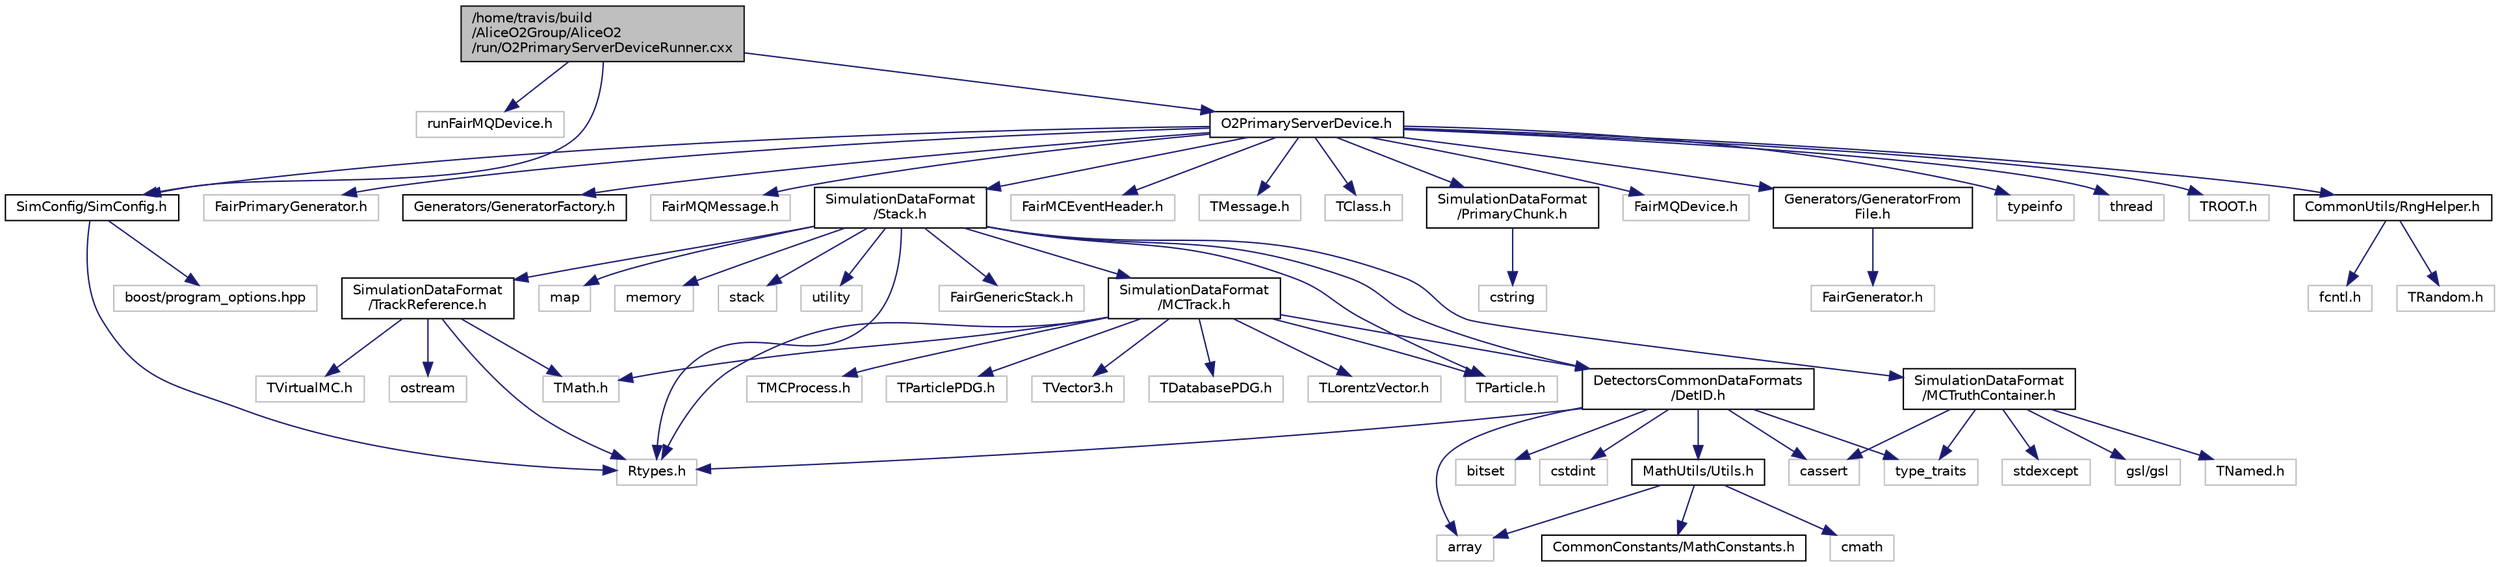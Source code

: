 digraph "/home/travis/build/AliceO2Group/AliceO2/run/O2PrimaryServerDeviceRunner.cxx"
{
 // INTERACTIVE_SVG=YES
  bgcolor="transparent";
  edge [fontname="Helvetica",fontsize="10",labelfontname="Helvetica",labelfontsize="10"];
  node [fontname="Helvetica",fontsize="10",shape=record];
  Node1 [label="/home/travis/build\l/AliceO2Group/AliceO2\l/run/O2PrimaryServerDeviceRunner.cxx",height=0.2,width=0.4,color="black", fillcolor="grey75", style="filled" fontcolor="black"];
  Node1 -> Node2 [color="midnightblue",fontsize="10",style="solid",fontname="Helvetica"];
  Node2 [label="runFairMQDevice.h",height=0.2,width=0.4,color="grey75"];
  Node1 -> Node3 [color="midnightblue",fontsize="10",style="solid",fontname="Helvetica"];
  Node3 [label="O2PrimaryServerDevice.h",height=0.2,width=0.4,color="black",URL="$dc/d50/O2PrimaryServerDevice_8h.html"];
  Node3 -> Node4 [color="midnightblue",fontsize="10",style="solid",fontname="Helvetica"];
  Node4 [label="FairMQDevice.h",height=0.2,width=0.4,color="grey75"];
  Node3 -> Node5 [color="midnightblue",fontsize="10",style="solid",fontname="Helvetica"];
  Node5 [label="FairPrimaryGenerator.h",height=0.2,width=0.4,color="grey75"];
  Node3 -> Node6 [color="midnightblue",fontsize="10",style="solid",fontname="Helvetica"];
  Node6 [label="Generators/GeneratorFactory.h",height=0.2,width=0.4,color="black",URL="$d4/d6f/GeneratorFactory_8h.html"];
  Node3 -> Node7 [color="midnightblue",fontsize="10",style="solid",fontname="Helvetica"];
  Node7 [label="FairMQMessage.h",height=0.2,width=0.4,color="grey75"];
  Node3 -> Node8 [color="midnightblue",fontsize="10",style="solid",fontname="Helvetica"];
  Node8 [label="SimulationDataFormat\l/Stack.h",height=0.2,width=0.4,color="black",URL="$d4/d03/simulation_2include_2SimulationDataFormat_2Stack_8h.html"];
  Node8 -> Node9 [color="midnightblue",fontsize="10",style="solid",fontname="Helvetica"];
  Node9 [label="DetectorsCommonDataFormats\l/DetID.h",height=0.2,width=0.4,color="black",URL="$d6/d31/DetID_8h.html"];
  Node9 -> Node10 [color="midnightblue",fontsize="10",style="solid",fontname="Helvetica"];
  Node10 [label="Rtypes.h",height=0.2,width=0.4,color="grey75"];
  Node9 -> Node11 [color="midnightblue",fontsize="10",style="solid",fontname="Helvetica"];
  Node11 [label="array",height=0.2,width=0.4,color="grey75"];
  Node9 -> Node12 [color="midnightblue",fontsize="10",style="solid",fontname="Helvetica"];
  Node12 [label="bitset",height=0.2,width=0.4,color="grey75"];
  Node9 -> Node13 [color="midnightblue",fontsize="10",style="solid",fontname="Helvetica"];
  Node13 [label="cassert",height=0.2,width=0.4,color="grey75"];
  Node9 -> Node14 [color="midnightblue",fontsize="10",style="solid",fontname="Helvetica"];
  Node14 [label="cstdint",height=0.2,width=0.4,color="grey75"];
  Node9 -> Node15 [color="midnightblue",fontsize="10",style="solid",fontname="Helvetica"];
  Node15 [label="type_traits",height=0.2,width=0.4,color="grey75"];
  Node9 -> Node16 [color="midnightblue",fontsize="10",style="solid",fontname="Helvetica"];
  Node16 [label="MathUtils/Utils.h",height=0.2,width=0.4,color="black",URL="$d9/d52/Common_2MathUtils_2include_2MathUtils_2Utils_8h.html"];
  Node16 -> Node11 [color="midnightblue",fontsize="10",style="solid",fontname="Helvetica"];
  Node16 -> Node17 [color="midnightblue",fontsize="10",style="solid",fontname="Helvetica"];
  Node17 [label="cmath",height=0.2,width=0.4,color="grey75"];
  Node16 -> Node18 [color="midnightblue",fontsize="10",style="solid",fontname="Helvetica"];
  Node18 [label="CommonConstants/MathConstants.h",height=0.2,width=0.4,color="black",URL="$d6/d84/MathConstants_8h.html",tooltip="useful math constants "];
  Node8 -> Node19 [color="midnightblue",fontsize="10",style="solid",fontname="Helvetica"];
  Node19 [label="FairGenericStack.h",height=0.2,width=0.4,color="grey75"];
  Node8 -> Node20 [color="midnightblue",fontsize="10",style="solid",fontname="Helvetica"];
  Node20 [label="SimulationDataFormat\l/MCTrack.h",height=0.2,width=0.4,color="black",URL="$d2/de2/MCTrack_8h.html",tooltip="Definition of the MCTrack class. "];
  Node20 -> Node9 [color="midnightblue",fontsize="10",style="solid",fontname="Helvetica"];
  Node20 -> Node10 [color="midnightblue",fontsize="10",style="solid",fontname="Helvetica"];
  Node20 -> Node21 [color="midnightblue",fontsize="10",style="solid",fontname="Helvetica"];
  Node21 [label="TDatabasePDG.h",height=0.2,width=0.4,color="grey75"];
  Node20 -> Node22 [color="midnightblue",fontsize="10",style="solid",fontname="Helvetica"];
  Node22 [label="TLorentzVector.h",height=0.2,width=0.4,color="grey75"];
  Node20 -> Node23 [color="midnightblue",fontsize="10",style="solid",fontname="Helvetica"];
  Node23 [label="TMCProcess.h",height=0.2,width=0.4,color="grey75"];
  Node20 -> Node24 [color="midnightblue",fontsize="10",style="solid",fontname="Helvetica"];
  Node24 [label="TMath.h",height=0.2,width=0.4,color="grey75"];
  Node20 -> Node25 [color="midnightblue",fontsize="10",style="solid",fontname="Helvetica"];
  Node25 [label="TParticle.h",height=0.2,width=0.4,color="grey75"];
  Node20 -> Node26 [color="midnightblue",fontsize="10",style="solid",fontname="Helvetica"];
  Node26 [label="TParticlePDG.h",height=0.2,width=0.4,color="grey75"];
  Node20 -> Node27 [color="midnightblue",fontsize="10",style="solid",fontname="Helvetica"];
  Node27 [label="TVector3.h",height=0.2,width=0.4,color="grey75"];
  Node8 -> Node28 [color="midnightblue",fontsize="10",style="solid",fontname="Helvetica"];
  Node28 [label="SimulationDataFormat\l/MCTruthContainer.h",height=0.2,width=0.4,color="black",URL="$db/d14/MCTruthContainer_8h.html",tooltip="Definition of a container to keep Monte Carlo truth external to simulation objects. "];
  Node28 -> Node29 [color="midnightblue",fontsize="10",style="solid",fontname="Helvetica"];
  Node29 [label="TNamed.h",height=0.2,width=0.4,color="grey75"];
  Node28 -> Node13 [color="midnightblue",fontsize="10",style="solid",fontname="Helvetica"];
  Node28 -> Node30 [color="midnightblue",fontsize="10",style="solid",fontname="Helvetica"];
  Node30 [label="stdexcept",height=0.2,width=0.4,color="grey75"];
  Node28 -> Node31 [color="midnightblue",fontsize="10",style="solid",fontname="Helvetica"];
  Node31 [label="gsl/gsl",height=0.2,width=0.4,color="grey75"];
  Node28 -> Node15 [color="midnightblue",fontsize="10",style="solid",fontname="Helvetica"];
  Node8 -> Node32 [color="midnightblue",fontsize="10",style="solid",fontname="Helvetica"];
  Node32 [label="SimulationDataFormat\l/TrackReference.h",height=0.2,width=0.4,color="black",URL="$d5/dbe/TrackReference_8h.html"];
  Node32 -> Node33 [color="midnightblue",fontsize="10",style="solid",fontname="Helvetica"];
  Node33 [label="TVirtualMC.h",height=0.2,width=0.4,color="grey75"];
  Node32 -> Node34 [color="midnightblue",fontsize="10",style="solid",fontname="Helvetica"];
  Node34 [label="ostream",height=0.2,width=0.4,color="grey75"];
  Node32 -> Node10 [color="midnightblue",fontsize="10",style="solid",fontname="Helvetica"];
  Node32 -> Node24 [color="midnightblue",fontsize="10",style="solid",fontname="Helvetica"];
  Node8 -> Node10 [color="midnightblue",fontsize="10",style="solid",fontname="Helvetica"];
  Node8 -> Node25 [color="midnightblue",fontsize="10",style="solid",fontname="Helvetica"];
  Node8 -> Node35 [color="midnightblue",fontsize="10",style="solid",fontname="Helvetica"];
  Node35 [label="map",height=0.2,width=0.4,color="grey75"];
  Node8 -> Node36 [color="midnightblue",fontsize="10",style="solid",fontname="Helvetica"];
  Node36 [label="memory",height=0.2,width=0.4,color="grey75"];
  Node8 -> Node37 [color="midnightblue",fontsize="10",style="solid",fontname="Helvetica"];
  Node37 [label="stack",height=0.2,width=0.4,color="grey75"];
  Node8 -> Node38 [color="midnightblue",fontsize="10",style="solid",fontname="Helvetica"];
  Node38 [label="utility",height=0.2,width=0.4,color="grey75"];
  Node3 -> Node39 [color="midnightblue",fontsize="10",style="solid",fontname="Helvetica"];
  Node39 [label="FairMCEventHeader.h",height=0.2,width=0.4,color="grey75"];
  Node3 -> Node40 [color="midnightblue",fontsize="10",style="solid",fontname="Helvetica"];
  Node40 [label="TMessage.h",height=0.2,width=0.4,color="grey75"];
  Node3 -> Node41 [color="midnightblue",fontsize="10",style="solid",fontname="Helvetica"];
  Node41 [label="TClass.h",height=0.2,width=0.4,color="grey75"];
  Node3 -> Node42 [color="midnightblue",fontsize="10",style="solid",fontname="Helvetica"];
  Node42 [label="SimulationDataFormat\l/PrimaryChunk.h",height=0.2,width=0.4,color="black",URL="$d9/d45/PrimaryChunk_8h.html"];
  Node42 -> Node43 [color="midnightblue",fontsize="10",style="solid",fontname="Helvetica"];
  Node43 [label="cstring",height=0.2,width=0.4,color="grey75"];
  Node3 -> Node44 [color="midnightblue",fontsize="10",style="solid",fontname="Helvetica"];
  Node44 [label="Generators/GeneratorFrom\lFile.h",height=0.2,width=0.4,color="black",URL="$de/daf/GeneratorFromFile_8h.html"];
  Node44 -> Node45 [color="midnightblue",fontsize="10",style="solid",fontname="Helvetica"];
  Node45 [label="FairGenerator.h",height=0.2,width=0.4,color="grey75"];
  Node3 -> Node46 [color="midnightblue",fontsize="10",style="solid",fontname="Helvetica"];
  Node46 [label="SimConfig/SimConfig.h",height=0.2,width=0.4,color="black",URL="$d4/dee/SimConfig_8h.html"];
  Node46 -> Node10 [color="midnightblue",fontsize="10",style="solid",fontname="Helvetica"];
  Node46 -> Node47 [color="midnightblue",fontsize="10",style="solid",fontname="Helvetica"];
  Node47 [label="boost/program_options.hpp",height=0.2,width=0.4,color="grey75"];
  Node3 -> Node48 [color="midnightblue",fontsize="10",style="solid",fontname="Helvetica"];
  Node48 [label="CommonUtils/RngHelper.h",height=0.2,width=0.4,color="black",URL="$d6/d83/RngHelper_8h.html"];
  Node48 -> Node49 [color="midnightblue",fontsize="10",style="solid",fontname="Helvetica"];
  Node49 [label="TRandom.h",height=0.2,width=0.4,color="grey75"];
  Node48 -> Node50 [color="midnightblue",fontsize="10",style="solid",fontname="Helvetica"];
  Node50 [label="fcntl.h",height=0.2,width=0.4,color="grey75"];
  Node3 -> Node51 [color="midnightblue",fontsize="10",style="solid",fontname="Helvetica"];
  Node51 [label="typeinfo",height=0.2,width=0.4,color="grey75"];
  Node3 -> Node52 [color="midnightblue",fontsize="10",style="solid",fontname="Helvetica"];
  Node52 [label="thread",height=0.2,width=0.4,color="grey75"];
  Node3 -> Node53 [color="midnightblue",fontsize="10",style="solid",fontname="Helvetica"];
  Node53 [label="TROOT.h",height=0.2,width=0.4,color="grey75"];
  Node1 -> Node46 [color="midnightblue",fontsize="10",style="solid",fontname="Helvetica"];
}
